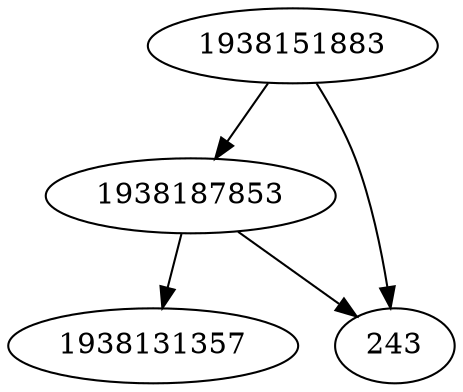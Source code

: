 strict digraph  {
1938151883;
1938187853;
1938131357;
243;
1938151883 -> 243;
1938151883 -> 1938187853;
1938187853 -> 243;
1938187853 -> 1938131357;
}
